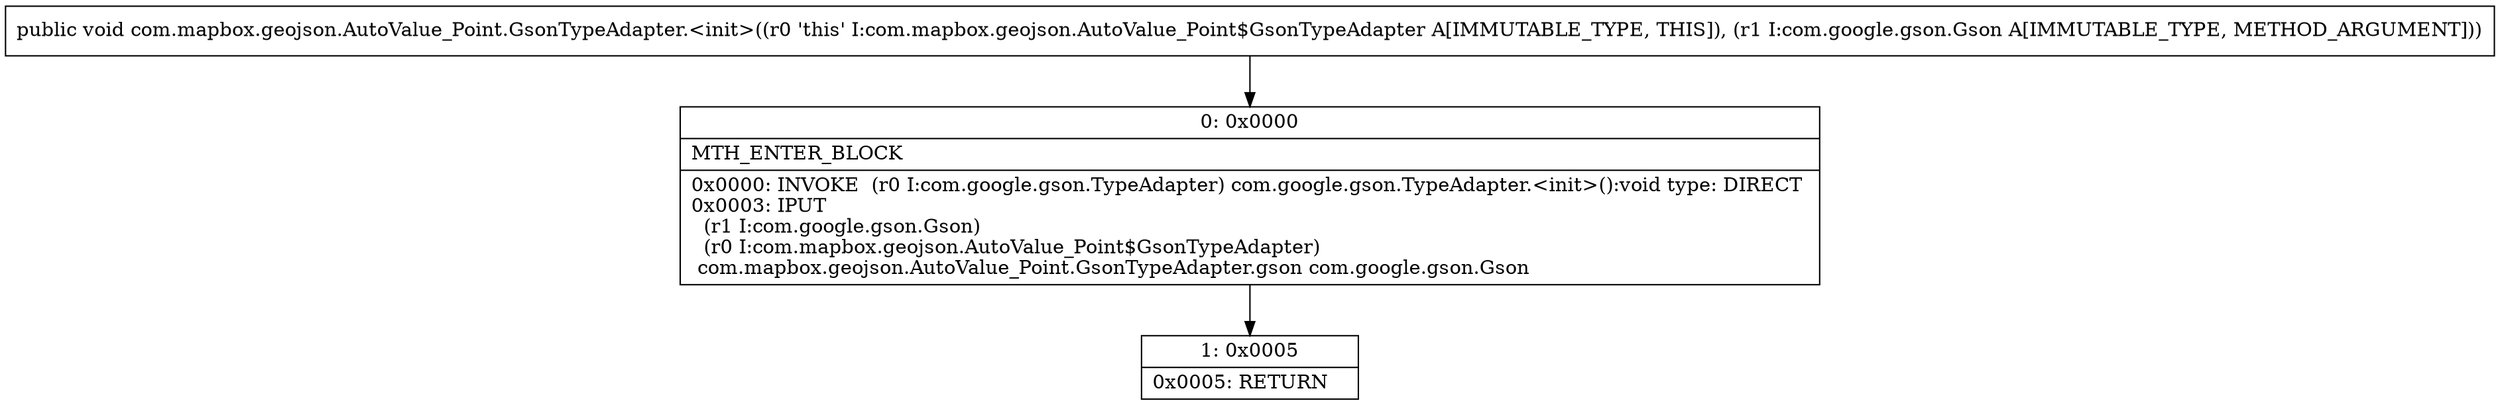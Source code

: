 digraph "CFG forcom.mapbox.geojson.AutoValue_Point.GsonTypeAdapter.\<init\>(Lcom\/google\/gson\/Gson;)V" {
Node_0 [shape=record,label="{0\:\ 0x0000|MTH_ENTER_BLOCK\l|0x0000: INVOKE  (r0 I:com.google.gson.TypeAdapter) com.google.gson.TypeAdapter.\<init\>():void type: DIRECT \l0x0003: IPUT  \l  (r1 I:com.google.gson.Gson)\l  (r0 I:com.mapbox.geojson.AutoValue_Point$GsonTypeAdapter)\l com.mapbox.geojson.AutoValue_Point.GsonTypeAdapter.gson com.google.gson.Gson \l}"];
Node_1 [shape=record,label="{1\:\ 0x0005|0x0005: RETURN   \l}"];
MethodNode[shape=record,label="{public void com.mapbox.geojson.AutoValue_Point.GsonTypeAdapter.\<init\>((r0 'this' I:com.mapbox.geojson.AutoValue_Point$GsonTypeAdapter A[IMMUTABLE_TYPE, THIS]), (r1 I:com.google.gson.Gson A[IMMUTABLE_TYPE, METHOD_ARGUMENT])) }"];
MethodNode -> Node_0;
Node_0 -> Node_1;
}

